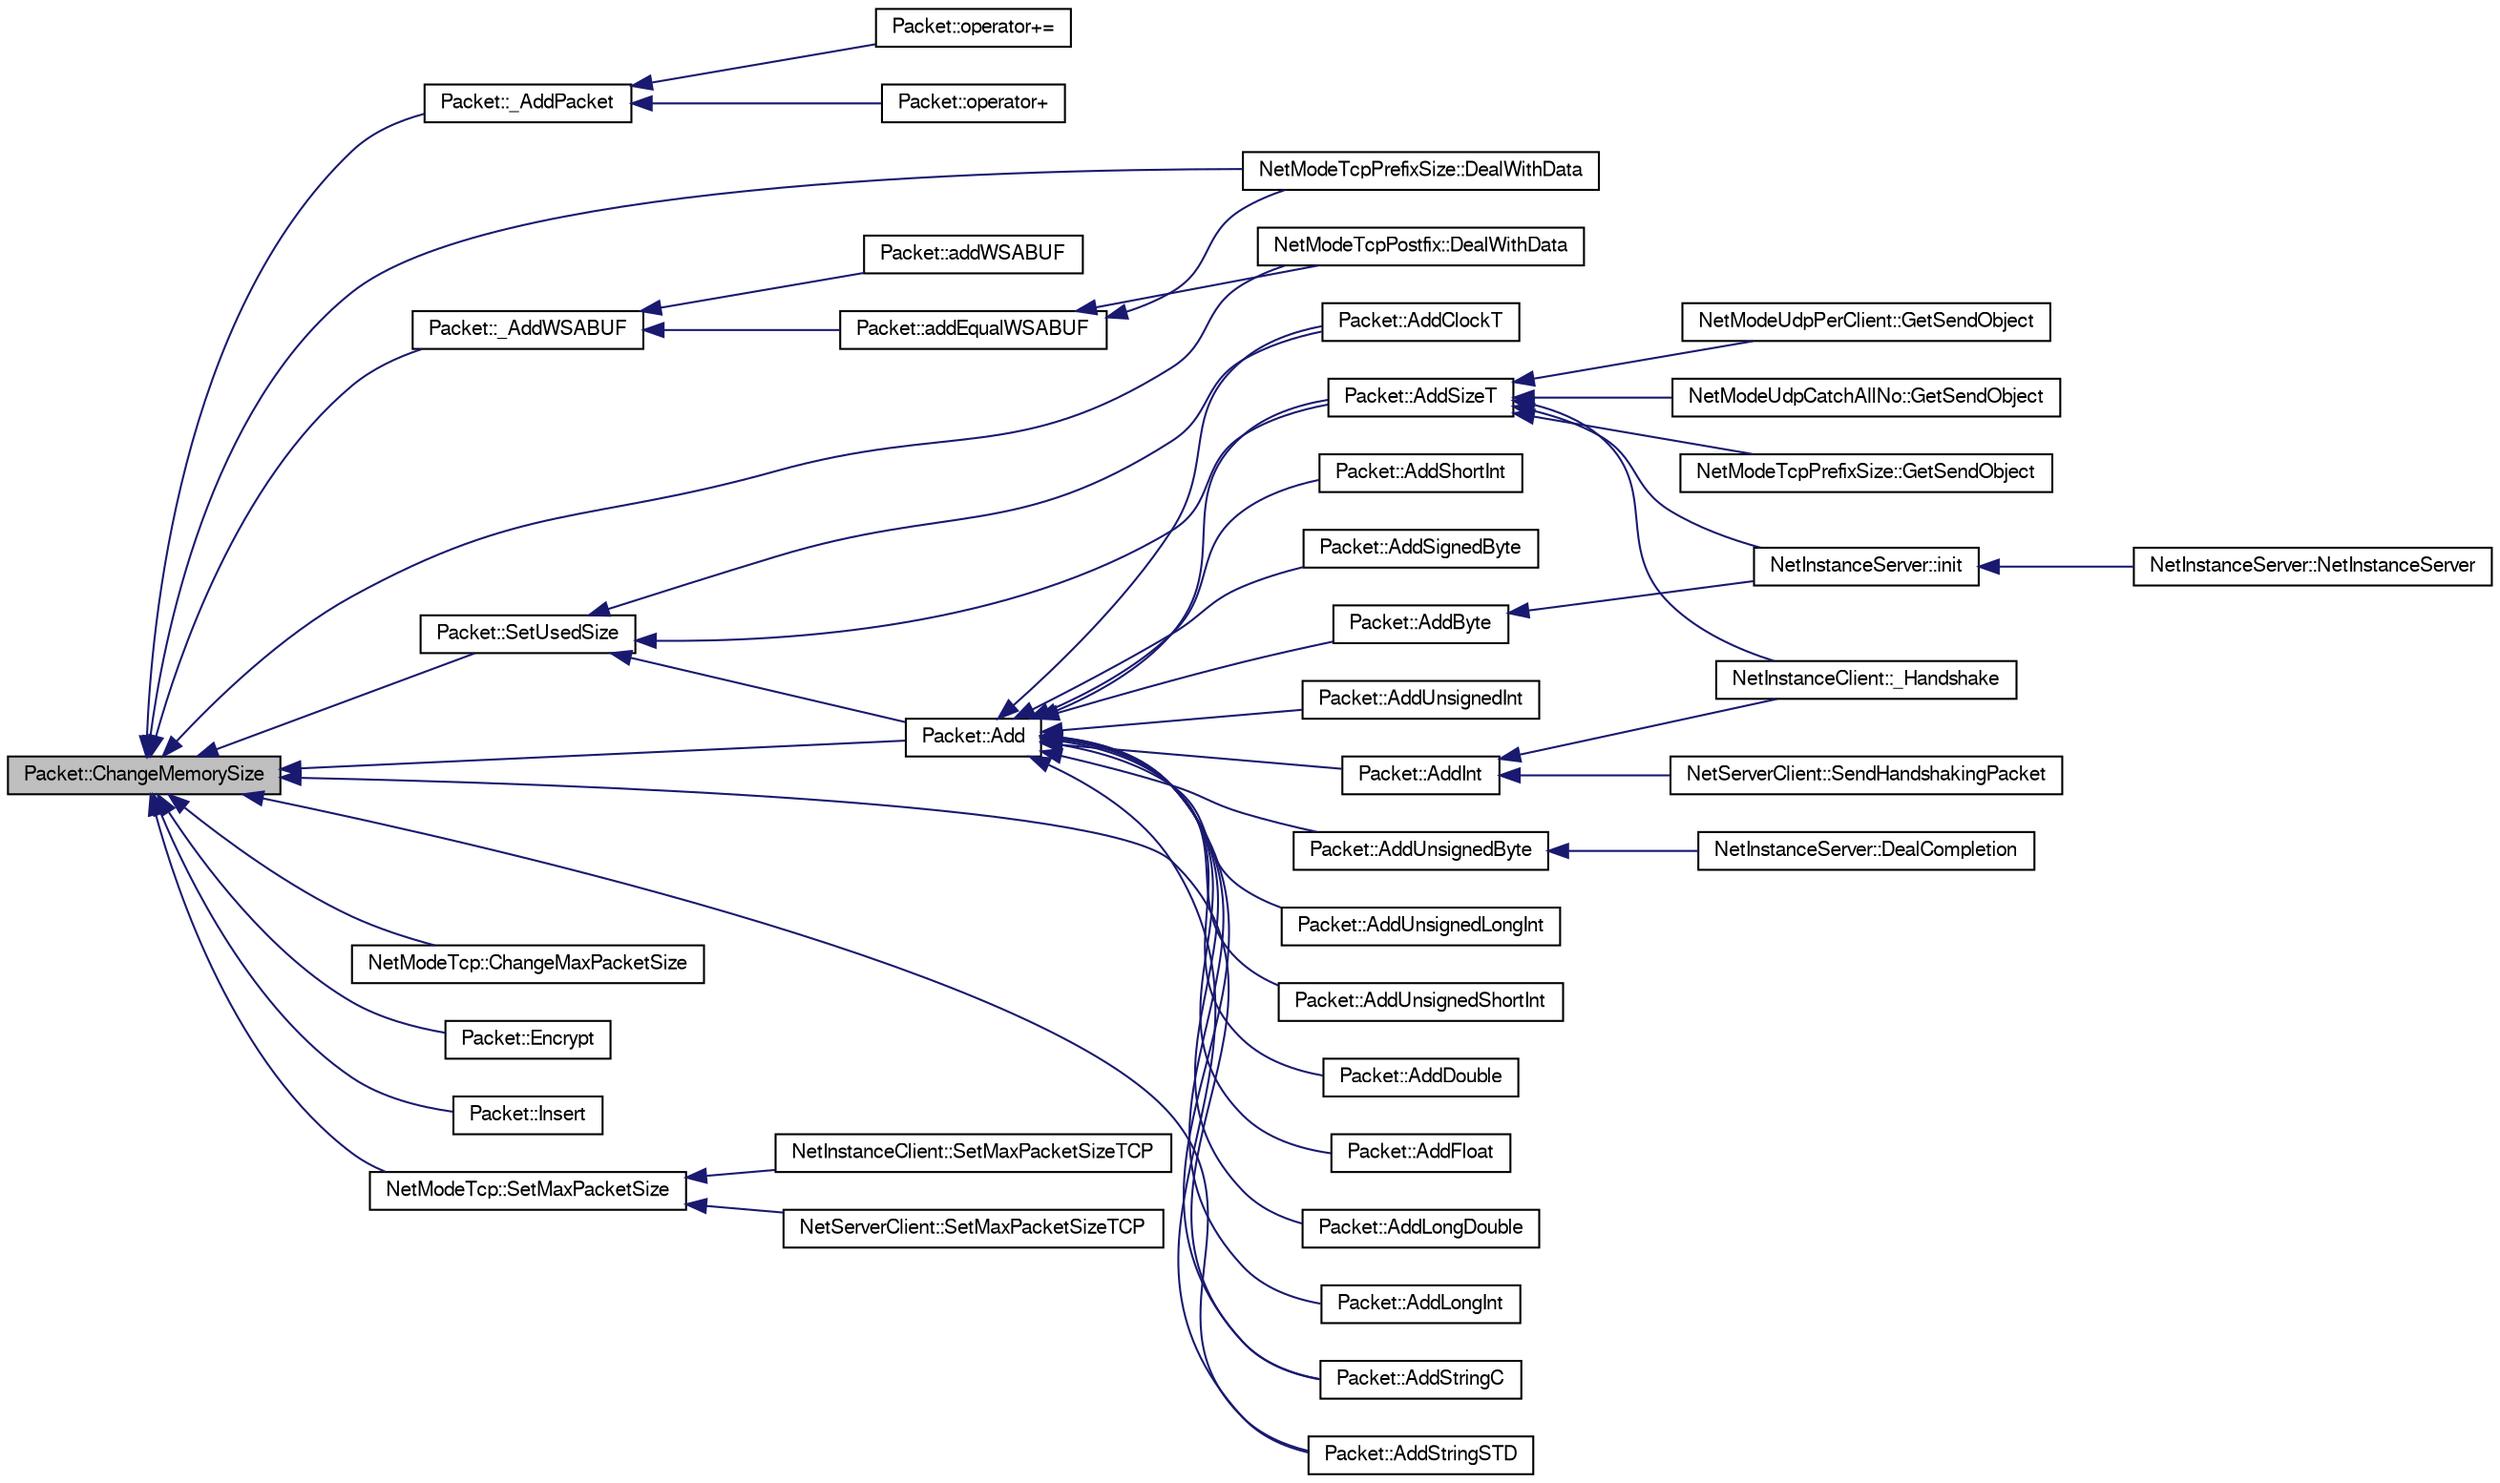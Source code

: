 digraph G
{
  edge [fontname="FreeSans",fontsize="10",labelfontname="FreeSans",labelfontsize="10"];
  node [fontname="FreeSans",fontsize="10",shape=record];
  rankdir=LR;
  Node1 [label="Packet::ChangeMemorySize",height=0.2,width=0.4,color="black", fillcolor="grey75", style="filled" fontcolor="black"];
  Node1 -> Node2 [dir=back,color="midnightblue",fontsize="10",style="solid",fontname="FreeSans"];
  Node2 [label="Packet::_AddPacket",height=0.2,width=0.4,color="black", fillcolor="white", style="filled",URL="$class_packet.html#afcc7bfb21d45884b60d26036efa4f6cd"];
  Node2 -> Node3 [dir=back,color="midnightblue",fontsize="10",style="solid",fontname="FreeSans"];
  Node3 [label="Packet::operator+",height=0.2,width=0.4,color="black", fillcolor="white", style="filled",URL="$class_packet.html#a38a52f1b08658b5e1eae979967b02685"];
  Node2 -> Node4 [dir=back,color="midnightblue",fontsize="10",style="solid",fontname="FreeSans"];
  Node4 [label="Packet::operator+=",height=0.2,width=0.4,color="black", fillcolor="white", style="filled",URL="$class_packet.html#a076a46dcad5f13d44ded9efe7b16a938"];
  Node1 -> Node5 [dir=back,color="midnightblue",fontsize="10",style="solid",fontname="FreeSans"];
  Node5 [label="Packet::_AddWSABUF",height=0.2,width=0.4,color="black", fillcolor="white", style="filled",URL="$class_packet.html#ac4dee2aa279939236f3bea21d0fed88b"];
  Node5 -> Node6 [dir=back,color="midnightblue",fontsize="10",style="solid",fontname="FreeSans"];
  Node6 [label="Packet::addEqualWSABUF",height=0.2,width=0.4,color="black", fillcolor="white", style="filled",URL="$class_packet.html#a10eb8d42f70b985f311d4180bce14331"];
  Node6 -> Node7 [dir=back,color="midnightblue",fontsize="10",style="solid",fontname="FreeSans"];
  Node7 [label="NetModeTcpPrefixSize::DealWithData",height=0.2,width=0.4,color="black", fillcolor="white", style="filled",URL="$class_net_mode_tcp_prefix_size.html#abd5057023c26ead45d476cf801fbb6ce"];
  Node6 -> Node8 [dir=back,color="midnightblue",fontsize="10",style="solid",fontname="FreeSans"];
  Node8 [label="NetModeTcpPostfix::DealWithData",height=0.2,width=0.4,color="black", fillcolor="white", style="filled",URL="$class_net_mode_tcp_postfix.html#abdbf83ca6a2d99bd37f20fbd731c03f7"];
  Node5 -> Node9 [dir=back,color="midnightblue",fontsize="10",style="solid",fontname="FreeSans"];
  Node9 [label="Packet::addWSABUF",height=0.2,width=0.4,color="black", fillcolor="white", style="filled",URL="$class_packet.html#a908f6daabb43beabbae997008b257cf3"];
  Node1 -> Node10 [dir=back,color="midnightblue",fontsize="10",style="solid",fontname="FreeSans"];
  Node10 [label="Packet::Add",height=0.2,width=0.4,color="black", fillcolor="white", style="filled",URL="$class_packet.html#accba1853790bff371625b8ab7c262e8e"];
  Node10 -> Node11 [dir=back,color="midnightblue",fontsize="10",style="solid",fontname="FreeSans"];
  Node11 [label="Packet::AddByte",height=0.2,width=0.4,color="black", fillcolor="white", style="filled",URL="$class_packet.html#a2d14071eb6f733381d948e7b66d2638a"];
  Node11 -> Node12 [dir=back,color="midnightblue",fontsize="10",style="solid",fontname="FreeSans"];
  Node12 [label="NetInstanceServer::init",height=0.2,width=0.4,color="black", fillcolor="white", style="filled",URL="$class_net_instance_server.html#aec1cb62dd80e73771a00d0f7a0ad47ba"];
  Node12 -> Node13 [dir=back,color="midnightblue",fontsize="10",style="solid",fontname="FreeSans"];
  Node13 [label="NetInstanceServer::NetInstanceServer",height=0.2,width=0.4,color="black", fillcolor="white", style="filled",URL="$class_net_instance_server.html#afb65fda21c651d12b0027c0c7be3de6a"];
  Node10 -> Node14 [dir=back,color="midnightblue",fontsize="10",style="solid",fontname="FreeSans"];
  Node14 [label="Packet::AddClockT",height=0.2,width=0.4,color="black", fillcolor="white", style="filled",URL="$class_packet.html#a3122eeb38469160ac91459e893d244fc"];
  Node10 -> Node15 [dir=back,color="midnightblue",fontsize="10",style="solid",fontname="FreeSans"];
  Node15 [label="Packet::AddDouble",height=0.2,width=0.4,color="black", fillcolor="white", style="filled",URL="$class_packet.html#a1e237aba0a70afb0b5094663bc71adea"];
  Node10 -> Node16 [dir=back,color="midnightblue",fontsize="10",style="solid",fontname="FreeSans"];
  Node16 [label="Packet::AddFloat",height=0.2,width=0.4,color="black", fillcolor="white", style="filled",URL="$class_packet.html#a2ed356b0fe5adfc224d52c5d4b1b5d2e"];
  Node10 -> Node17 [dir=back,color="midnightblue",fontsize="10",style="solid",fontname="FreeSans"];
  Node17 [label="Packet::AddInt",height=0.2,width=0.4,color="black", fillcolor="white", style="filled",URL="$class_packet.html#aa82c60bdee302200de5d782120444556"];
  Node17 -> Node18 [dir=back,color="midnightblue",fontsize="10",style="solid",fontname="FreeSans"];
  Node18 [label="NetInstanceClient::_Handshake",height=0.2,width=0.4,color="black", fillcolor="white", style="filled",URL="$class_net_instance_client.html#a6e22c2ad45d20637c96205472b36fbd7"];
  Node17 -> Node19 [dir=back,color="midnightblue",fontsize="10",style="solid",fontname="FreeSans"];
  Node19 [label="NetServerClient::SendHandshakingPacket",height=0.2,width=0.4,color="black", fillcolor="white", style="filled",URL="$class_net_server_client.html#a3421b76c89bf79a2f8d6c9b7225aac45"];
  Node10 -> Node20 [dir=back,color="midnightblue",fontsize="10",style="solid",fontname="FreeSans"];
  Node20 [label="Packet::AddLongDouble",height=0.2,width=0.4,color="black", fillcolor="white", style="filled",URL="$class_packet.html#a56d9031db5849ef6c698307cecf51f66"];
  Node10 -> Node21 [dir=back,color="midnightblue",fontsize="10",style="solid",fontname="FreeSans"];
  Node21 [label="Packet::AddLongInt",height=0.2,width=0.4,color="black", fillcolor="white", style="filled",URL="$class_packet.html#a2cf1c859eb38c8bd70cddd15784c3cdf"];
  Node10 -> Node22 [dir=back,color="midnightblue",fontsize="10",style="solid",fontname="FreeSans"];
  Node22 [label="Packet::AddShortInt",height=0.2,width=0.4,color="black", fillcolor="white", style="filled",URL="$class_packet.html#adecd7034cc2c17f7b5f874a76a90296d"];
  Node10 -> Node23 [dir=back,color="midnightblue",fontsize="10",style="solid",fontname="FreeSans"];
  Node23 [label="Packet::AddSignedByte",height=0.2,width=0.4,color="black", fillcolor="white", style="filled",URL="$class_packet.html#aad1adb2adfbff44a8bb6e2e5dd21bba7"];
  Node10 -> Node24 [dir=back,color="midnightblue",fontsize="10",style="solid",fontname="FreeSans"];
  Node24 [label="Packet::AddSizeT",height=0.2,width=0.4,color="black", fillcolor="white", style="filled",URL="$class_packet.html#a791f7b6b352e84b1848a8593e9652fe6"];
  Node24 -> Node18 [dir=back,color="midnightblue",fontsize="10",style="solid",fontname="FreeSans"];
  Node24 -> Node25 [dir=back,color="midnightblue",fontsize="10",style="solid",fontname="FreeSans"];
  Node25 [label="NetModeUdpPerClient::GetSendObject",height=0.2,width=0.4,color="black", fillcolor="white", style="filled",URL="$class_net_mode_udp_per_client.html#a6a6a8cd7ebf9d72760b2f328a64e5a0e"];
  Node24 -> Node26 [dir=back,color="midnightblue",fontsize="10",style="solid",fontname="FreeSans"];
  Node26 [label="NetModeUdpCatchAllNo::GetSendObject",height=0.2,width=0.4,color="black", fillcolor="white", style="filled",URL="$class_net_mode_udp_catch_all_no.html#a32447c9f1e407a509e3b0179f50fab5c"];
  Node24 -> Node27 [dir=back,color="midnightblue",fontsize="10",style="solid",fontname="FreeSans"];
  Node27 [label="NetModeTcpPrefixSize::GetSendObject",height=0.2,width=0.4,color="black", fillcolor="white", style="filled",URL="$class_net_mode_tcp_prefix_size.html#ab1c734f295e365dce076f68a162d169a"];
  Node24 -> Node12 [dir=back,color="midnightblue",fontsize="10",style="solid",fontname="FreeSans"];
  Node10 -> Node28 [dir=back,color="midnightblue",fontsize="10",style="solid",fontname="FreeSans"];
  Node28 [label="Packet::AddStringC",height=0.2,width=0.4,color="black", fillcolor="white", style="filled",URL="$class_packet.html#a24cb4876fab24a4404d2e0f28a7c45ed"];
  Node10 -> Node29 [dir=back,color="midnightblue",fontsize="10",style="solid",fontname="FreeSans"];
  Node29 [label="Packet::AddStringSTD",height=0.2,width=0.4,color="black", fillcolor="white", style="filled",URL="$class_packet.html#a30f187b95a60033a138e3e088815a9d3"];
  Node10 -> Node30 [dir=back,color="midnightblue",fontsize="10",style="solid",fontname="FreeSans"];
  Node30 [label="Packet::AddUnsignedByte",height=0.2,width=0.4,color="black", fillcolor="white", style="filled",URL="$class_packet.html#aaba9c19da4d5a61c136002dac79c6151"];
  Node30 -> Node31 [dir=back,color="midnightblue",fontsize="10",style="solid",fontname="FreeSans"];
  Node31 [label="NetInstanceServer::DealCompletion",height=0.2,width=0.4,color="black", fillcolor="white", style="filled",URL="$class_net_instance_server.html#ab4c3cb083bd951db393538c811d6e4bd"];
  Node10 -> Node32 [dir=back,color="midnightblue",fontsize="10",style="solid",fontname="FreeSans"];
  Node32 [label="Packet::AddUnsignedInt",height=0.2,width=0.4,color="black", fillcolor="white", style="filled",URL="$class_packet.html#af60bf7a66eab04c47c78ebbb0adc9408"];
  Node10 -> Node33 [dir=back,color="midnightblue",fontsize="10",style="solid",fontname="FreeSans"];
  Node33 [label="Packet::AddUnsignedLongInt",height=0.2,width=0.4,color="black", fillcolor="white", style="filled",URL="$class_packet.html#a99c586336c91d894402bd2feda92b4bf"];
  Node10 -> Node34 [dir=back,color="midnightblue",fontsize="10",style="solid",fontname="FreeSans"];
  Node34 [label="Packet::AddUnsignedShortInt",height=0.2,width=0.4,color="black", fillcolor="white", style="filled",URL="$class_packet.html#af5bac33fb227463a4b80c5d1cae500c1"];
  Node1 -> Node28 [dir=back,color="midnightblue",fontsize="10",style="solid",fontname="FreeSans"];
  Node1 -> Node29 [dir=back,color="midnightblue",fontsize="10",style="solid",fontname="FreeSans"];
  Node1 -> Node35 [dir=back,color="midnightblue",fontsize="10",style="solid",fontname="FreeSans"];
  Node35 [label="NetModeTcp::ChangeMaxPacketSize",height=0.2,width=0.4,color="black", fillcolor="white", style="filled",URL="$class_net_mode_tcp.html#a875a5427b917d225cdbe7798619c6a07"];
  Node1 -> Node7 [dir=back,color="midnightblue",fontsize="10",style="solid",fontname="FreeSans"];
  Node1 -> Node8 [dir=back,color="midnightblue",fontsize="10",style="solid",fontname="FreeSans"];
  Node1 -> Node36 [dir=back,color="midnightblue",fontsize="10",style="solid",fontname="FreeSans"];
  Node36 [label="Packet::Encrypt",height=0.2,width=0.4,color="black", fillcolor="white", style="filled",URL="$class_packet.html#ab03f189a29f95f1983cc51ca3fdd079e"];
  Node1 -> Node37 [dir=back,color="midnightblue",fontsize="10",style="solid",fontname="FreeSans"];
  Node37 [label="Packet::Insert",height=0.2,width=0.4,color="black", fillcolor="white", style="filled",URL="$class_packet.html#a72a5604fef4c3f813ebbf810349560e5"];
  Node1 -> Node38 [dir=back,color="midnightblue",fontsize="10",style="solid",fontname="FreeSans"];
  Node38 [label="NetModeTcp::SetMaxPacketSize",height=0.2,width=0.4,color="black", fillcolor="white", style="filled",URL="$class_net_mode_tcp.html#ac86d087ab32959e0722b86d1e3696c3f"];
  Node38 -> Node39 [dir=back,color="midnightblue",fontsize="10",style="solid",fontname="FreeSans"];
  Node39 [label="NetServerClient::SetMaxPacketSizeTCP",height=0.2,width=0.4,color="black", fillcolor="white", style="filled",URL="$class_net_server_client.html#a35ba265a5423b136556bde9b16b42354"];
  Node38 -> Node40 [dir=back,color="midnightblue",fontsize="10",style="solid",fontname="FreeSans"];
  Node40 [label="NetInstanceClient::SetMaxPacketSizeTCP",height=0.2,width=0.4,color="black", fillcolor="white", style="filled",URL="$class_net_instance_client.html#aec241ce441a12e67ee21ea176e9fe072"];
  Node1 -> Node41 [dir=back,color="midnightblue",fontsize="10",style="solid",fontname="FreeSans"];
  Node41 [label="Packet::SetUsedSize",height=0.2,width=0.4,color="black", fillcolor="white", style="filled",URL="$class_packet.html#a37596c747b8db1b2c07c971259f5f786"];
  Node41 -> Node10 [dir=back,color="midnightblue",fontsize="10",style="solid",fontname="FreeSans"];
  Node41 -> Node14 [dir=back,color="midnightblue",fontsize="10",style="solid",fontname="FreeSans"];
  Node41 -> Node24 [dir=back,color="midnightblue",fontsize="10",style="solid",fontname="FreeSans"];
}
